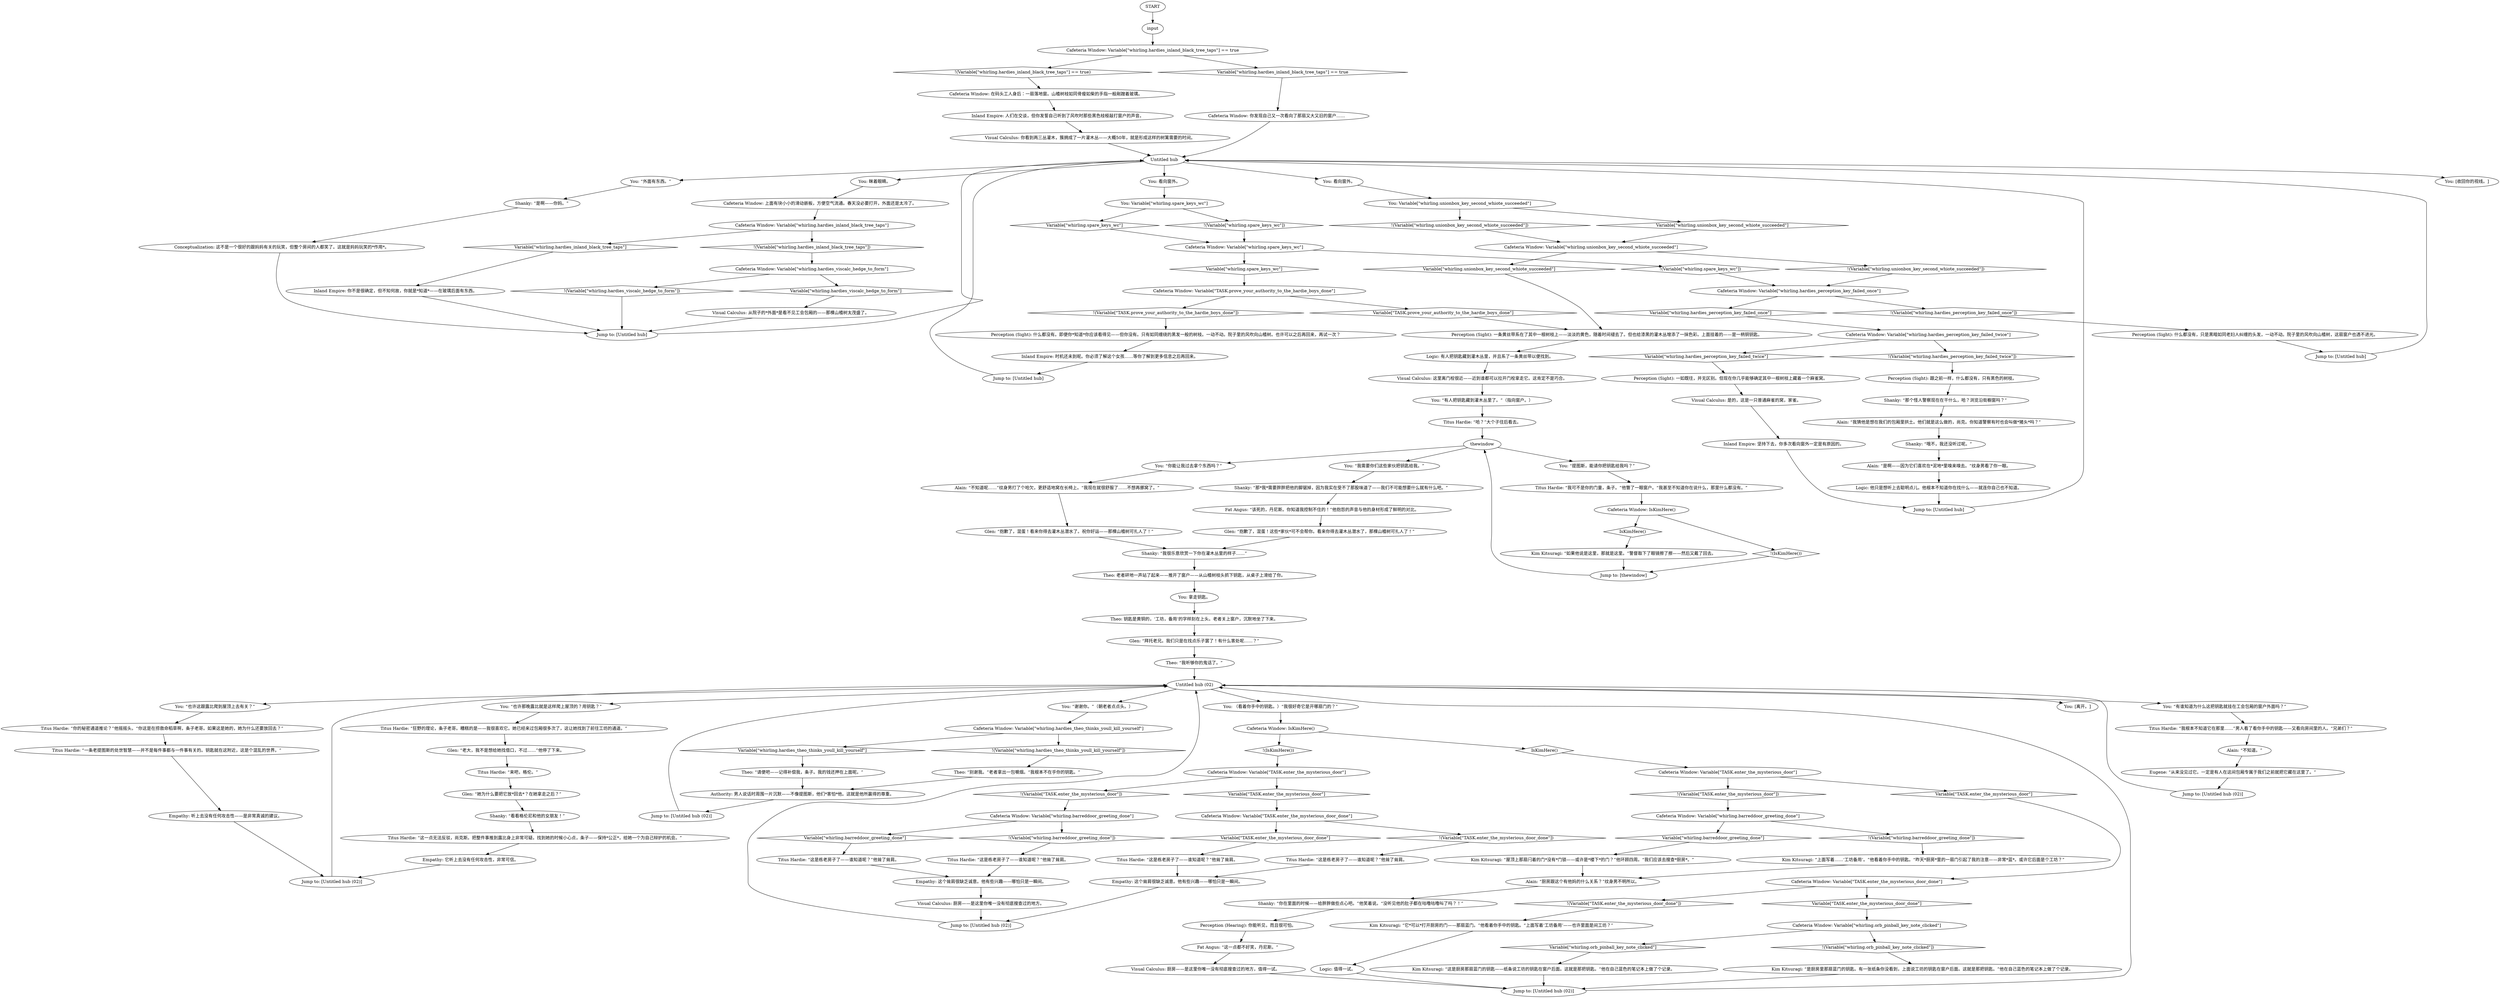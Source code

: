 # WHIRLING F1 / SPARE WORKSHOP KEYS
# Somewhere in the room are the previous owner's spare keys to the pinball workshop (door in kitchen). This is the (perc check hidden) dialogue where you find them. (One path to hidden access to roof)1) Mis-connect to instigator because of room
# ==================================================
digraph G {
	  0 [label="START"];
	  1 [label="input"];
	  2 [label="Alain: “厨房跟这个有他妈的什么关系？”纹身男不明所以。"];
	  3 [label="Visual Calculus: 这里离门栓很近——近到谁都可以拉开门栓拿走它。这肯定不是巧合。"];
	  4 [label="Titus Hardie: “这是栋老房子了——谁知道呢？”他耸了耸肩。"];
	  6 [label="Cafeteria Window: Variable[\"TASK.enter_the_mysterious_door_done\"]"];
	  7 [label="Variable[\"TASK.enter_the_mysterious_door_done\"]", shape=diamond];
	  8 [label="!(Variable[\"TASK.enter_the_mysterious_door_done\"])", shape=diamond];
	  9 [label="Empathy: 听上去没有任何攻击性——是非常真诚的建议。"];
	  10 [label="You: “外面有东西。”"];
	  11 [label="Shanky: “是啊——你妈。”"];
	  12 [label="Untitled hub"];
	  13 [label="Perception (Sight): 跟之前一样，什么都没有，只有黑色的树枝。"];
	  14 [label="Visual Calculus: 你看到两三丛灌木，簇拥成了一片灌木丛——大概50年，就是形成这样的树篱需要的时间。"];
	  15 [label="Conceptualization: 这不是一个很好的跟妈妈有关的玩笑，但整个房间的人都笑了。这就是妈妈玩笑的*作用*。"];
	  16 [label="Theo: “请便吧——记得补偿我，条子。我的钱还押在上面呢。”"];
	  17 [label="You: “我需要你们这些家伙把钥匙给我。”"];
	  18 [label="You: 拿走钥匙。"];
	  19 [label="Jump to: [Untitled hub]"];
	  20 [label="Empathy: 这个耸肩很缺乏诚意。他有些兴趣——哪怕只是一瞬间。"];
	  21 [label="Cafeteria Window: Variable[\"whirling.orb_pinball_key_note_clicked\"]"];
	  22 [label="Variable[\"whirling.orb_pinball_key_note_clicked\"]", shape=diamond];
	  23 [label="!(Variable[\"whirling.orb_pinball_key_note_clicked\"])", shape=diamond];
	  24 [label="Cafeteria Window: IsKimHere()"];
	  25 [label="IsKimHere()", shape=diamond];
	  26 [label="!(IsKimHere())", shape=diamond];
	  27 [label="Cafeteria Window: 上面有块小小的滑动嵌板，方便空气流通。春天没必要打开，外面还是太冷了。"];
	  28 [label="Cafeteria Window: Variable[\"whirling.hardies_theo_thinks_youll_kill_yourself\"]"];
	  29 [label="Variable[\"whirling.hardies_theo_thinks_youll_kill_yourself\"]", shape=diamond];
	  30 [label="!(Variable[\"whirling.hardies_theo_thinks_youll_kill_yourself\"])", shape=diamond];
	  31 [label="Glen: “她为什么要把它放*回去*？在她拿走之后？”"];
	  32 [label="Glen: “老大，我不是想给她找借口，不过……”他停了下来。"];
	  33 [label="Perception (Sight): 一条黄丝带系在了其中一根树枝上——淡淡的黄色，随着时间褪去了。但也给漆黑的灌木丛增添了一抹色彩。上面挂着的——是一柄铜钥匙。"];
	  34 [label="You: （看着你手中的钥匙。）“我很好奇它是开哪扇门的？”"];
	  35 [label="Visual Calculus: 厨房——是这里你唯一没有彻底搜查过的地方。"];
	  36 [label="Theo: 老者砰地一声站了起来——推开了窗户——从山楂树枝头抓下钥匙，从桌子上滑给了你。"];
	  37 [label="Theo: “我听够你的鬼话了。”"];
	  38 [label="Cafeteria Window: Variable[\"whirling.hardies_viscalc_hedge_to_form\"]"];
	  39 [label="Variable[\"whirling.hardies_viscalc_hedge_to_form\"]", shape=diamond];
	  40 [label="!(Variable[\"whirling.hardies_viscalc_hedge_to_form\"])", shape=diamond];
	  41 [label="Shanky: “哦不，我还没听过呢。”"];
	  42 [label="Jump to: [Untitled hub (02)]"];
	  43 [label="You: [离开。]"];
	  44 [label="Logic: 值得一试。"];
	  45 [label="Titus Hardie: “这是栋老房子了——谁知道呢？”他耸了耸肩。"];
	  46 [label="You: “谢谢你。”（朝老者点点头。）"];
	  47 [label="You: 看向窗外。"];
	  48 [label="You: Variable[\"whirling.unionbox_key_second_whiote_succeeded\"]"];
	  49 [label="Variable[\"whirling.unionbox_key_second_whiote_succeeded\"]", shape=diamond];
	  50 [label="!(Variable[\"whirling.unionbox_key_second_whiote_succeeded\"])", shape=diamond];
	  51 [label="You: [收回你的视线。]"];
	  52 [label="Kim Kitsuragi: “屋顶上那扇闩着的门*没有*门锁——或许是*楼下*的门？”他环顾四周。“我们应该去搜查*厨房*。”"];
	  53 [label="Alain: “我猜他是想在我们的包厢里拱土。他们就是这么做的，尚克。你知道警察有时也会叫做*猪头*吗？”"];
	  54 [label="Titus Hardie: “我根本不知道它在那里……”男人看了看你手中的钥匙——又看向房间里的人。“兄弟们？”"];
	  55 [label="Cafeteria Window: IsKimHere()"];
	  56 [label="IsKimHere()", shape=diamond];
	  57 [label="!(IsKimHere())", shape=diamond];
	  58 [label="Glen: “抱歉了，混蛋！这些*家伙*可不会帮你。看来你得去灌木丛潜水了，那棵山楂树可扎人了！”"];
	  59 [label="Theo: “别谢我。”老者拿出一包嚼烟。“我根本不在乎你的钥匙。”"];
	  60 [label="Cafeteria Window: 在码头工人身后：一扇落地窗。山楂树枝如同骨瘦如柴的手指一般剐蹭着玻璃。"];
	  61 [label="Empathy: 这个耸肩很缺乏诚意。他有些兴趣——哪怕只是一瞬间。"];
	  62 [label="Titus Hardie: “一条老提图斯的处世智慧——并不是每件事都与一件事有关的。钥匙就在这附近，这是个混乱的世界。”"];
	  63 [label="Cafeteria Window: Variable[\"whirling.hardies_perception_key_failed_twice\"]"];
	  64 [label="Variable[\"whirling.hardies_perception_key_failed_twice\"]", shape=diamond];
	  65 [label="!(Variable[\"whirling.hardies_perception_key_failed_twice\"])", shape=diamond];
	  66 [label="You: “也许这跟露比爬到屋顶上去有关？”"];
	  67 [label="Kim Kitsuragi: “这是厨房那扇蓝门的钥匙——纸条说工坊的钥匙在窗户后面。这就是那把钥匙。”他在自己蓝色的笔记本上做了个记录。"];
	  68 [label="Alain: “是啊——因为它们喜欢在*泥地*里嗅来嗅去。”纹身男看了你一眼。"];
	  69 [label="Titus Hardie: “狂野的理论，条子老哥。糟糕的是——我很喜欢它。她已经来过包厢很多次了，这让她找到了前往工坊的通道。”"];
	  70 [label="Logic: 他只是想听上去聪明点儿。他根本不知道你在找什么——就连你自己也不知道。"];
	  71 [label="Cafeteria Window: Variable[\"TASK.enter_the_mysterious_door\"]"];
	  72 [label="Variable[\"TASK.enter_the_mysterious_door\"]", shape=diamond];
	  73 [label="!(Variable[\"TASK.enter_the_mysterious_door\"])", shape=diamond];
	  74 [label="Cafeteria Window: Variable[\"TASK.prove_your_authority_to_the_hardie_boys_done\"]"];
	  75 [label="Variable[\"TASK.prove_your_authority_to_the_hardie_boys_done\"]", shape=diamond];
	  76 [label="!(Variable[\"TASK.prove_your_authority_to_the_hardie_boys_done\"])", shape=diamond];
	  77 [label="Inland Empire: 人们在交谈，但你发誓自己听到了风吹时那些黑色枝桠敲打窗户的声音。"];
	  78 [label="Cafeteria Window: Variable[\"whirling.spare_keys_wc\"]"];
	  79 [label="Variable[\"whirling.spare_keys_wc\"]", shape=diamond];
	  80 [label="!(Variable[\"whirling.spare_keys_wc\"])", shape=diamond];
	  81 [label="Perception (Sight): 什么都没有，只是黑暗如同老妇人纠缠的头发，一动不动。院子里的风吹向山楂树，这扇窗户也透不进光。"];
	  82 [label="Cafeteria Window: Variable[\"whirling.barreddoor_greeting_done\"]"];
	  83 [label="Variable[\"whirling.barreddoor_greeting_done\"]", shape=diamond];
	  84 [label="!(Variable[\"whirling.barreddoor_greeting_done\"])", shape=diamond];
	  85 [label="Jump to: [Untitled hub]"];
	  86 [label="Titus Hardie: “哈？”大个子往后看去。"];
	  87 [label="Jump to: [Untitled hub (02)]"];
	  88 [label="Untitled hub (02)"];
	  89 [label="Inland Empire: 时机还未到呢。你必须了解这个女孩……等你了解到更多信息之后再回来。"];
	  90 [label="Shanky: “你在里面的时候——给胖胖做些点心吧。”他笑着说。“没听见他的肚子都在咕噜咕噜叫了吗？！”"];
	  91 [label="Titus Hardie: “这一点无法反驳，尚克斯。把整件事推到露比身上非常可疑。找到她的时候小心点，条子——保持*公正*，给她一个为自己辩护的机会。”"];
	  92 [label="Perception (Sight): 一如既往，并无区别。但现在你几乎能够确定其中一根树枝上藏着一个麻雀窝。"];
	  93 [label="Jump to: [Untitled hub]"];
	  94 [label="Shanky: “我很乐意欣赏一下你在灌木丛里的样子……”"];
	  95 [label="Titus Hardie: “这是栋老房子了——谁知道呢？”他耸了耸肩。"];
	  96 [label="Cafeteria Window: Variable[\"whirling.unionbox_key_second_whiote_succeeded\"]"];
	  97 [label="Variable[\"whirling.unionbox_key_second_whiote_succeeded\"]", shape=diamond];
	  98 [label="!(Variable[\"whirling.unionbox_key_second_whiote_succeeded\"])", shape=diamond];
	  99 [label="Perception (Hearing): 你能听见，而且很可怕。"];
	  100 [label="Kim Kitsuragi: “是厨房里那扇蓝门的钥匙。有一张纸条你没看到，上面说工坊的钥匙在窗户后面。这就是那把钥匙。”他在自己蓝色的笔记本上做了个记录。"];
	  101 [label="Titus Hardie: “你的秘密通道推论？”他摇摇头。“你这是在捞救命稻草啊，条子老哥。如果这是她的，她为什么还要放回去？”"];
	  102 [label="Shanky: “那个怪人警察现在在干什么，哈？浏览沿街橱窗吗？”"];
	  103 [label="Jump to: [Untitled hub (02)]"];
	  104 [label="Titus Hardie: “我可不是你的门童，条子。”他瞥了一眼窗户。“我甚至不知道你在说什么，那里什么都没有。”"];
	  105 [label="Titus Hardie: “这是栋老房子了——谁知道呢？”他耸了耸肩。"];
	  106 [label="You: “有人把钥匙藏到灌木丛里了。”（指向窗户。）"];
	  107 [label="Cafeteria Window: 你发现自己又一次看向了那扇又大又旧的窗户……"];
	  108 [label="Kim Kitsuragi: “它*可以*打开厨房的门——那扇蓝门。”他看着你手中的钥匙。“上面写着‘工坊备用’——也许里面是间工坊？”"];
	  109 [label="Visual Calculus: 是的，这是一只普通麻雀的窝，家雀。"];
	  110 [label="Kim Kitsuragi: “如果他说是这里，那就是这里。”警督取下了眼镜擦了擦——然后又戴了回去。"];
	  111 [label="You: “你能让我过去拿个东西吗？”"];
	  112 [label="Theo: 钥匙是黄铜的，‘工坊，备用’的字样刻在上头。老者关上窗户，沉默地坐了下来。"];
	  113 [label="Fat Angus: “这一点都不好笑，丹尼斯。”"];
	  114 [label="Logic: 有人把钥匙藏到灌木丛里，并且系了一条黄丝带以便找到。"];
	  115 [label="Cafeteria Window: Variable[\"TASK.enter_the_mysterious_door\"]"];
	  116 [label="Variable[\"TASK.enter_the_mysterious_door\"]", shape=diamond];
	  117 [label="!(Variable[\"TASK.enter_the_mysterious_door\"])", shape=diamond];
	  118 [label="Perception (Sight): 什么都没有。即便你*知道*你应该看得见——但你没有。只有如同缠绕的黑发一般的树枝。一动不动。院子里的风吹向山楂树。也许可以之后再回来，再试一次？"];
	  119 [label="You: 看向窗外。"];
	  120 [label="You: Variable[\"whirling.spare_keys_wc\"]"];
	  121 [label="Variable[\"whirling.spare_keys_wc\"]", shape=diamond];
	  122 [label="!(Variable[\"whirling.spare_keys_wc\"])", shape=diamond];
	  123 [label="Empathy: 它听上去没有任何攻击性，非常可信。"];
	  124 [label="Alain: “不知道呢……”纹身男打了个哈欠，更舒适地窝在长椅上。“我现在就很舒服了……不想再挪窝了。”"];
	  125 [label="You: “提图斯，能请你把钥匙给我吗？”"];
	  126 [label="Fat Angus: “该死的，丹尼斯。你知道我控制不住的！”他抱怨的声音与他的身材形成了鲜明的对比。"];
	  127 [label="Cafeteria Window: Variable[\"TASK.enter_the_mysterious_door_done\"]"];
	  128 [label="Variable[\"TASK.enter_the_mysterious_door_done\"]", shape=diamond];
	  129 [label="!(Variable[\"TASK.enter_the_mysterious_door_done\"])", shape=diamond];
	  130 [label="Jump to: [Untitled hub (02)]"];
	  131 [label="Cafeteria Window: Variable[\"whirling.hardies_inland_black_tree_taps\"] == true"];
	  132 [label="Variable[\"whirling.hardies_inland_black_tree_taps\"] == true", shape=diamond];
	  133 [label="!(Variable[\"whirling.hardies_inland_black_tree_taps\"] == true)", shape=diamond];
	  134 [label="Jump to: [Untitled hub]"];
	  135 [label="You: “有谁知道为什么这把钥匙就挂在工会包厢的窗户外面吗？”"];
	  136 [label="You: 眯着眼睛。"];
	  137 [label="Inland Empire: 坚持下去，你多次看向窗外一定是有原因的。"];
	  138 [label="Jump to: [Untitled hub (02)]"];
	  139 [label="Alain: “不知道。”"];
	  140 [label="Cafeteria Window: Variable[\"whirling.hardies_inland_black_tree_taps\"]"];
	  141 [label="Variable[\"whirling.hardies_inland_black_tree_taps\"]", shape=diamond];
	  142 [label="!(Variable[\"whirling.hardies_inland_black_tree_taps\"])", shape=diamond];
	  143 [label="Visual Calculus: 从院子的*外面*是看不见工会包厢的——那棵山楂树太茂盛了。"];
	  144 [label="You: “也许那晚露比就是这样爬上屋顶的？用钥匙？”"];
	  145 [label="thewindow"];
	  146 [label="Glen: “拜托老兄。我们只是在找点乐子罢了！有什么害处呢……？”"];
	  147 [label="Inland Empire: 你不是很确定，但不知何故，你就是*知道*——在玻璃后面有东西。"];
	  148 [label="Cafeteria Window: Variable[\"whirling.hardies_perception_key_failed_once\"]"];
	  149 [label="Variable[\"whirling.hardies_perception_key_failed_once\"]", shape=diamond];
	  150 [label="!(Variable[\"whirling.hardies_perception_key_failed_once\"])", shape=diamond];
	  151 [label="Shanky: “那*我*需要胖胖把他的脚锯掉，因为我实在受不了那股味道了——我们不可能想要什么就有什么吧。”"];
	  152 [label="Eugene: “从来没见过它。一定是有人在这间包厢专属于我们之前就把它藏在这里了。”"];
	  153 [label="Glen: “抱歉了，混蛋！看来你得去灌木丛潜水了。祝你好运——那棵山楂树可扎人了！”"];
	  154 [label="Visual Calculus: 厨房——是这里你唯一没有彻底搜查过的地方，值得一试。"];
	  155 [label="Cafeteria Window: Variable[\"whirling.barreddoor_greeting_done\"]"];
	  156 [label="Variable[\"whirling.barreddoor_greeting_done\"]", shape=diamond];
	  157 [label="!(Variable[\"whirling.barreddoor_greeting_done\"])", shape=diamond];
	  158 [label="Kim Kitsuragi: “上面写着……‘工坊备用’。”他看着你手中的钥匙。“昨天*厨房*里的一扇门引起了我的注意——非常*蓝*。或许它后面是个工坊？”"];
	  159 [label="Shanky: “看看格伦尼和他的女朋友！”"];
	  160 [label="Titus Hardie: “来吧，格伦。”"];
	  161 [label="Jump to: [thewindow]"];
	  162 [label="Authority: 男人说话时周围一片沉默——不像提图斯，他们*害怕*他。这就是他所赢得的尊重。"];
	  0 -> 1
	  1 -> 131
	  2 -> 90
	  3 -> 106
	  4 -> 20
	  6 -> 8
	  6 -> 7
	  7 -> 21
	  8 -> 108
	  9 -> 42
	  10 -> 11
	  11 -> 15
	  12 -> 136
	  12 -> 10
	  12 -> 47
	  12 -> 51
	  12 -> 119
	  13 -> 102
	  14 -> 12
	  15 -> 134
	  16 -> 162
	  17 -> 151
	  18 -> 112
	  19 -> 12
	  20 -> 130
	  21 -> 22
	  21 -> 23
	  22 -> 67
	  23 -> 100
	  24 -> 25
	  24 -> 26
	  25 -> 115
	  26 -> 71
	  27 -> 140
	  28 -> 29
	  28 -> 30
	  29 -> 16
	  30 -> 59
	  31 -> 159
	  32 -> 160
	  33 -> 114
	  34 -> 24
	  35 -> 130
	  36 -> 18
	  37 -> 88
	  38 -> 40
	  38 -> 39
	  39 -> 143
	  40 -> 134
	  41 -> 68
	  42 -> 88
	  44 -> 138
	  45 -> 20
	  46 -> 28
	  47 -> 48
	  48 -> 49
	  48 -> 50
	  49 -> 96
	  50 -> 96
	  52 -> 2
	  53 -> 41
	  54 -> 139
	  55 -> 56
	  55 -> 57
	  56 -> 110
	  57 -> 161
	  58 -> 94
	  59 -> 162
	  60 -> 77
	  61 -> 35
	  62 -> 9
	  63 -> 64
	  63 -> 65
	  64 -> 92
	  65 -> 13
	  66 -> 101
	  67 -> 138
	  68 -> 70
	  69 -> 32
	  70 -> 93
	  71 -> 72
	  71 -> 73
	  72 -> 127
	  73 -> 155
	  74 -> 75
	  74 -> 76
	  75 -> 33
	  76 -> 118
	  77 -> 14
	  78 -> 80
	  78 -> 79
	  79 -> 74
	  80 -> 148
	  81 -> 85
	  82 -> 83
	  82 -> 84
	  83 -> 52
	  84 -> 158
	  85 -> 12
	  86 -> 145
	  87 -> 88
	  88 -> 34
	  88 -> 66
	  88 -> 135
	  88 -> 43
	  88 -> 46
	  88 -> 144
	  89 -> 19
	  90 -> 99
	  91 -> 123
	  92 -> 109
	  93 -> 12
	  94 -> 36
	  95 -> 61
	  96 -> 97
	  96 -> 98
	  97 -> 33
	  98 -> 148
	  99 -> 113
	  100 -> 138
	  101 -> 62
	  102 -> 53
	  103 -> 88
	  104 -> 55
	  105 -> 61
	  106 -> 86
	  107 -> 12
	  108 -> 44
	  109 -> 137
	  110 -> 161
	  111 -> 124
	  112 -> 146
	  113 -> 154
	  114 -> 3
	  115 -> 116
	  115 -> 117
	  116 -> 6
	  117 -> 82
	  118 -> 89
	  119 -> 120
	  120 -> 121
	  120 -> 122
	  121 -> 78
	  122 -> 78
	  123 -> 42
	  124 -> 153
	  125 -> 104
	  126 -> 58
	  127 -> 128
	  127 -> 129
	  128 -> 45
	  129 -> 4
	  130 -> 88
	  131 -> 132
	  131 -> 133
	  132 -> 107
	  133 -> 60
	  134 -> 12
	  135 -> 54
	  136 -> 27
	  137 -> 93
	  138 -> 88
	  139 -> 152
	  140 -> 141
	  140 -> 142
	  141 -> 147
	  142 -> 38
	  143 -> 134
	  144 -> 69
	  145 -> 17
	  145 -> 125
	  145 -> 111
	  146 -> 37
	  147 -> 134
	  148 -> 149
	  148 -> 150
	  149 -> 63
	  150 -> 81
	  151 -> 126
	  152 -> 103
	  153 -> 94
	  154 -> 138
	  155 -> 156
	  155 -> 157
	  156 -> 105
	  157 -> 95
	  158 -> 2
	  159 -> 91
	  160 -> 31
	  161 -> 145
	  162 -> 87
}

